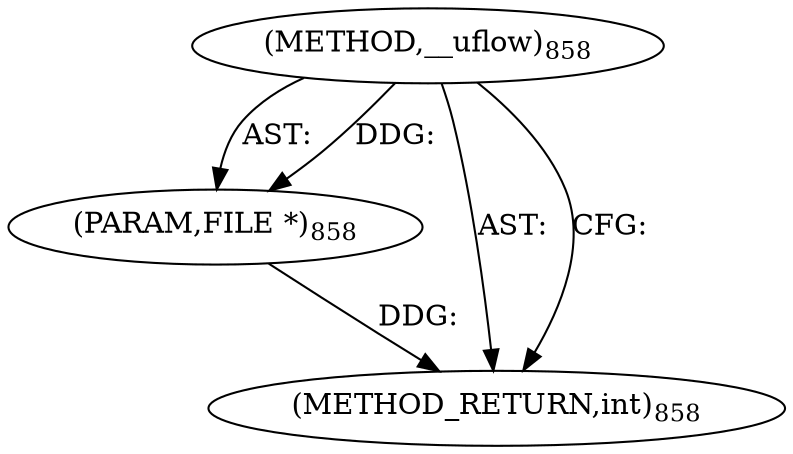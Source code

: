digraph "__uflow" {  
"30311" [label = <(METHOD,__uflow)<SUB>858</SUB>> ]
"30312" [label = <(PARAM,FILE *)<SUB>858</SUB>> ]
"30313" [label = <(METHOD_RETURN,int)<SUB>858</SUB>> ]
  "30311" -> "30312"  [ label = "AST: "] 
  "30311" -> "30313"  [ label = "AST: "] 
  "30311" -> "30313"  [ label = "CFG: "] 
  "30312" -> "30313"  [ label = "DDG: "] 
  "30311" -> "30312"  [ label = "DDG: "] 
}

